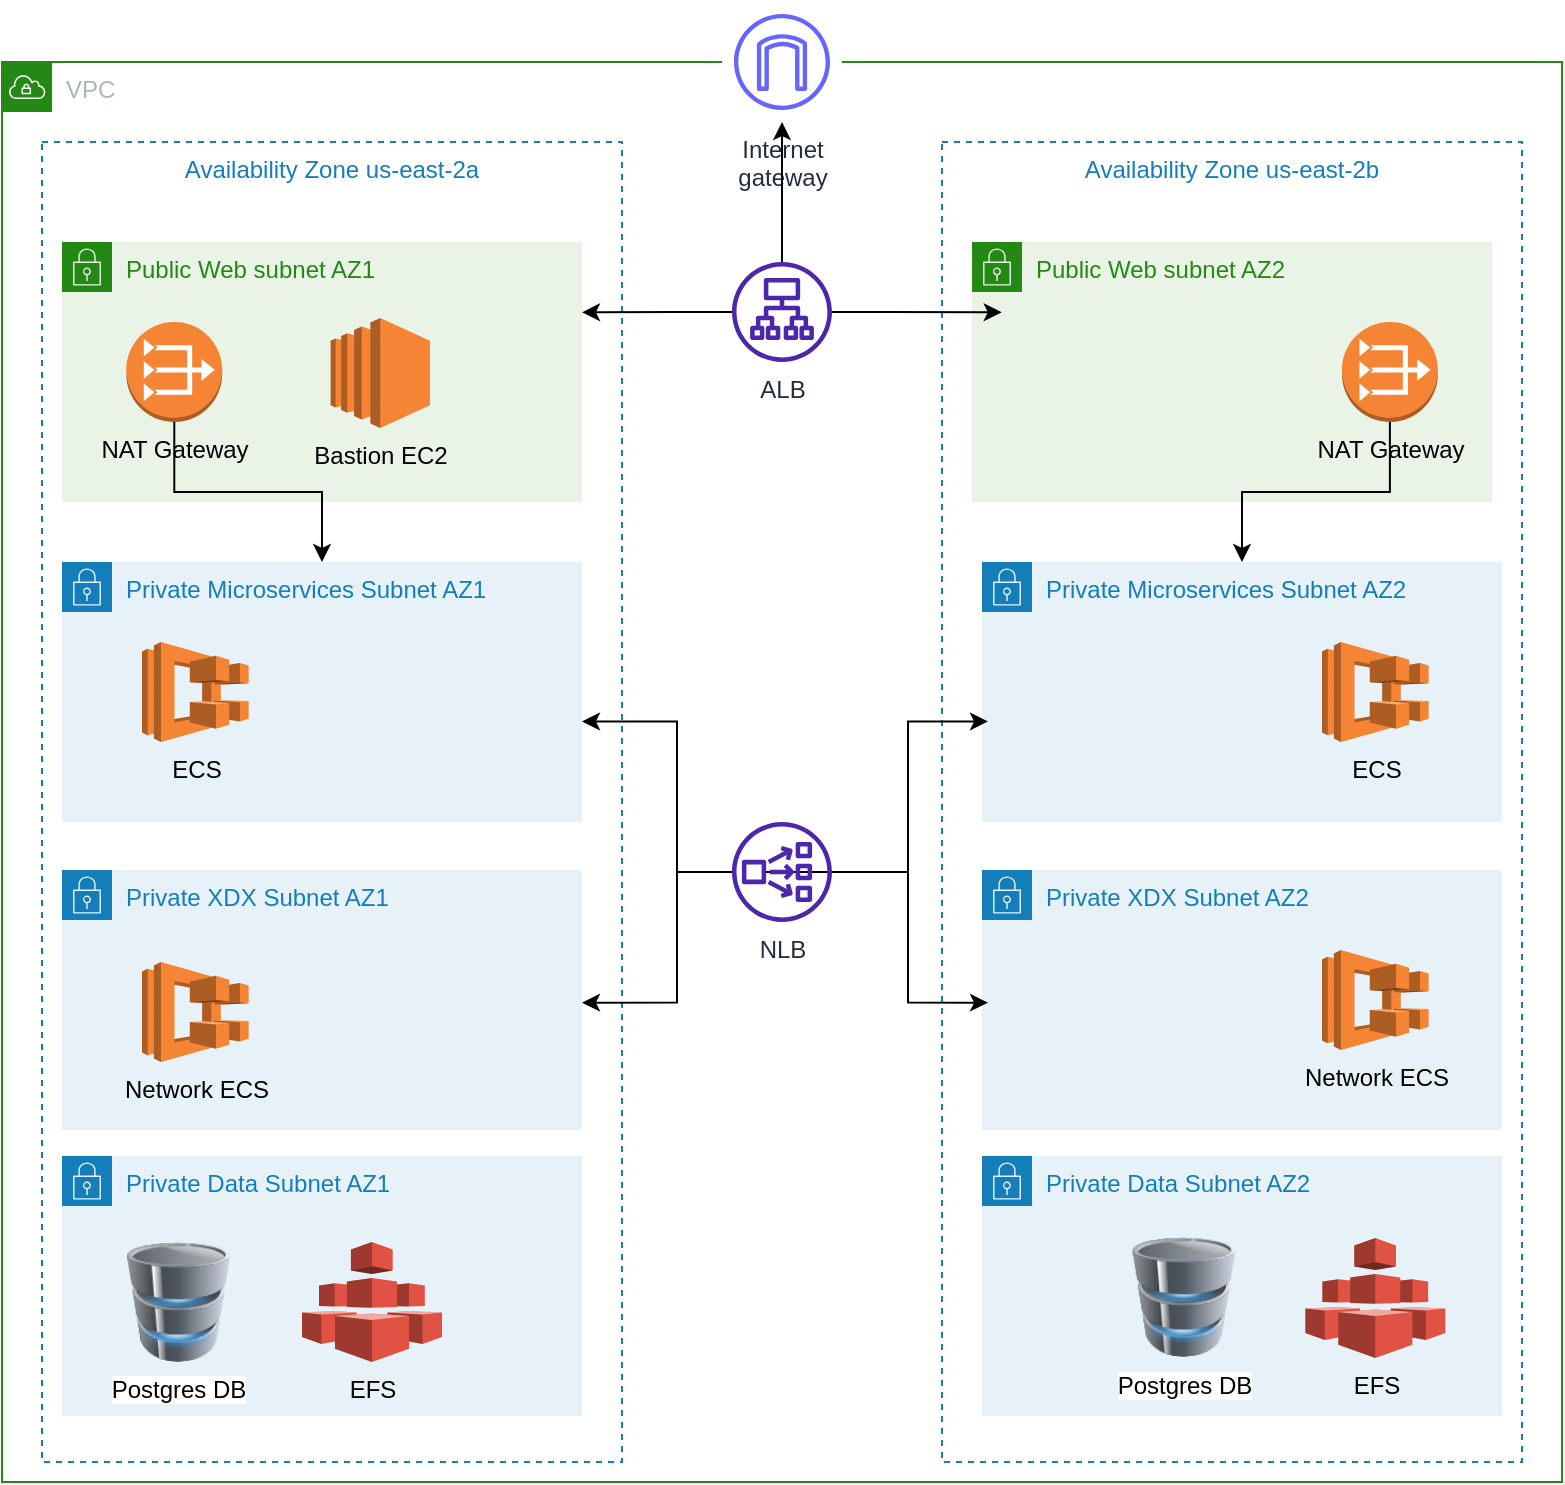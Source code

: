 <mxfile version="20.0.2" type="github">
  <diagram id="nhklYv_8QrPBKbGVrYiV" name="Page-1">
    <mxGraphModel dx="1285" dy="769" grid="1" gridSize="10" guides="1" tooltips="1" connect="1" arrows="1" fold="1" page="1" pageScale="1" pageWidth="827" pageHeight="1169" math="0" shadow="0">
      <root>
        <mxCell id="0" />
        <mxCell id="1" parent="0" />
        <mxCell id="lYBS7tri8tgWxixySMel-1" value="VPC" style="points=[[0,0],[0.25,0],[0.5,0],[0.75,0],[1,0],[1,0.25],[1,0.5],[1,0.75],[1,1],[0.75,1],[0.5,1],[0.25,1],[0,1],[0,0.75],[0,0.5],[0,0.25]];outlineConnect=0;gradientColor=none;html=1;whiteSpace=wrap;fontSize=12;fontStyle=0;container=1;pointerEvents=0;collapsible=0;recursiveResize=0;shape=mxgraph.aws4.group;grIcon=mxgraph.aws4.group_vpc;strokeColor=#248814;fillColor=none;verticalAlign=top;align=left;spacingLeft=30;fontColor=#AAB7B8;dashed=0;" parent="1" vertex="1">
          <mxGeometry x="20" y="50" width="780" height="710" as="geometry" />
        </mxCell>
        <mxCell id="lYBS7tri8tgWxixySMel-4" value="Availability Zone us-east-2a" style="fillColor=none;strokeColor=#147EBA;dashed=1;verticalAlign=top;fontStyle=0;fontColor=#147EBA;" parent="lYBS7tri8tgWxixySMel-1" vertex="1">
          <mxGeometry x="20" y="40" width="290" height="660" as="geometry" />
        </mxCell>
        <mxCell id="lYBS7tri8tgWxixySMel-3" value="Availability Zone us-east-2b" style="fillColor=none;strokeColor=#147EBA;dashed=1;verticalAlign=top;fontStyle=0;fontColor=#147EBA;" parent="lYBS7tri8tgWxixySMel-1" vertex="1">
          <mxGeometry x="470" y="40" width="290" height="660" as="geometry" />
        </mxCell>
        <mxCell id="lYBS7tri8tgWxixySMel-5" value="Public Web subnet AZ1" style="points=[[0,0],[0.25,0],[0.5,0],[0.75,0],[1,0],[1,0.25],[1,0.5],[1,0.75],[1,1],[0.75,1],[0.5,1],[0.25,1],[0,1],[0,0.75],[0,0.5],[0,0.25]];outlineConnect=0;gradientColor=none;html=1;whiteSpace=wrap;fontSize=12;fontStyle=0;container=1;pointerEvents=0;collapsible=0;recursiveResize=0;shape=mxgraph.aws4.group;grIcon=mxgraph.aws4.group_security_group;grStroke=0;strokeColor=#248814;fillColor=#E9F3E6;verticalAlign=top;align=left;spacingLeft=30;fontColor=#248814;dashed=0;" parent="lYBS7tri8tgWxixySMel-1" vertex="1">
          <mxGeometry x="30" y="90" width="260" height="130" as="geometry" />
        </mxCell>
        <mxCell id="lYBS7tri8tgWxixySMel-6" value="Public Web subnet AZ2" style="points=[[0,0],[0.25,0],[0.5,0],[0.75,0],[1,0],[1,0.25],[1,0.5],[1,0.75],[1,1],[0.75,1],[0.5,1],[0.25,1],[0,1],[0,0.75],[0,0.5],[0,0.25]];outlineConnect=0;gradientColor=none;html=1;whiteSpace=wrap;fontSize=12;fontStyle=0;container=1;pointerEvents=0;collapsible=0;recursiveResize=0;shape=mxgraph.aws4.group;grIcon=mxgraph.aws4.group_security_group;grStroke=0;strokeColor=#248814;fillColor=#E9F3E6;verticalAlign=top;align=left;spacingLeft=30;fontColor=#248814;dashed=0;" parent="lYBS7tri8tgWxixySMel-1" vertex="1">
          <mxGeometry x="485" y="90" width="260" height="130" as="geometry" />
        </mxCell>
        <mxCell id="lYBS7tri8tgWxixySMel-7" value="Private&amp;nbsp;Microservices Subnet AZ1" style="points=[[0,0],[0.25,0],[0.5,0],[0.75,0],[1,0],[1,0.25],[1,0.5],[1,0.75],[1,1],[0.75,1],[0.5,1],[0.25,1],[0,1],[0,0.75],[0,0.5],[0,0.25]];outlineConnect=0;gradientColor=none;html=1;whiteSpace=wrap;fontSize=12;fontStyle=0;container=1;pointerEvents=0;collapsible=0;recursiveResize=0;shape=mxgraph.aws4.group;grIcon=mxgraph.aws4.group_security_group;grStroke=0;strokeColor=#147EBA;fillColor=#E6F2F8;verticalAlign=top;align=left;spacingLeft=30;fontColor=#147EBA;dashed=0;" parent="lYBS7tri8tgWxixySMel-1" vertex="1">
          <mxGeometry x="30" y="250" width="260" height="130" as="geometry" />
        </mxCell>
        <mxCell id="lYBS7tri8tgWxixySMel-9" value="Private&amp;nbsp;Data Subnet AZ1" style="points=[[0,0],[0.25,0],[0.5,0],[0.75,0],[1,0],[1,0.25],[1,0.5],[1,0.75],[1,1],[0.75,1],[0.5,1],[0.25,1],[0,1],[0,0.75],[0,0.5],[0,0.25]];outlineConnect=0;gradientColor=none;html=1;whiteSpace=wrap;fontSize=12;fontStyle=0;container=1;pointerEvents=0;collapsible=0;recursiveResize=0;shape=mxgraph.aws4.group;grIcon=mxgraph.aws4.group_security_group;grStroke=0;strokeColor=#147EBA;fillColor=#E6F2F8;verticalAlign=top;align=left;spacingLeft=30;fontColor=#147EBA;dashed=0;" parent="lYBS7tri8tgWxixySMel-1" vertex="1">
          <mxGeometry x="30" y="547" width="260" height="130" as="geometry" />
        </mxCell>
        <mxCell id="lYBS7tri8tgWxixySMel-8" value="Private XDX Subnet AZ1" style="points=[[0,0],[0.25,0],[0.5,0],[0.75,0],[1,0],[1,0.25],[1,0.5],[1,0.75],[1,1],[0.75,1],[0.5,1],[0.25,1],[0,1],[0,0.75],[0,0.5],[0,0.25]];outlineConnect=0;gradientColor=none;html=1;whiteSpace=wrap;fontSize=12;fontStyle=0;container=1;pointerEvents=0;collapsible=0;recursiveResize=0;shape=mxgraph.aws4.group;grIcon=mxgraph.aws4.group_security_group;grStroke=0;strokeColor=#147EBA;fillColor=#E6F2F8;verticalAlign=top;align=left;spacingLeft=30;fontColor=#147EBA;dashed=0;" parent="lYBS7tri8tgWxixySMel-1" vertex="1">
          <mxGeometry x="30" y="404" width="260" height="130" as="geometry" />
        </mxCell>
        <mxCell id="lYBS7tri8tgWxixySMel-10" value="Private&amp;nbsp;Microservices Subnet AZ2" style="points=[[0,0],[0.25,0],[0.5,0],[0.75,0],[1,0],[1,0.25],[1,0.5],[1,0.75],[1,1],[0.75,1],[0.5,1],[0.25,1],[0,1],[0,0.75],[0,0.5],[0,0.25]];outlineConnect=0;gradientColor=none;html=1;whiteSpace=wrap;fontSize=12;fontStyle=0;container=1;pointerEvents=0;collapsible=0;recursiveResize=0;shape=mxgraph.aws4.group;grIcon=mxgraph.aws4.group_security_group;grStroke=0;strokeColor=#147EBA;fillColor=#E6F2F8;verticalAlign=top;align=left;spacingLeft=30;fontColor=#147EBA;dashed=0;" parent="lYBS7tri8tgWxixySMel-1" vertex="1">
          <mxGeometry x="490" y="250" width="260" height="130" as="geometry" />
        </mxCell>
        <mxCell id="lYBS7tri8tgWxixySMel-11" value="Private&amp;nbsp;Data Subnet AZ2" style="points=[[0,0],[0.25,0],[0.5,0],[0.75,0],[1,0],[1,0.25],[1,0.5],[1,0.75],[1,1],[0.75,1],[0.5,1],[0.25,1],[0,1],[0,0.75],[0,0.5],[0,0.25]];outlineConnect=0;gradientColor=none;html=1;whiteSpace=wrap;fontSize=12;fontStyle=0;container=1;pointerEvents=0;collapsible=0;recursiveResize=0;shape=mxgraph.aws4.group;grIcon=mxgraph.aws4.group_security_group;grStroke=0;strokeColor=#147EBA;fillColor=#E6F2F8;verticalAlign=top;align=left;spacingLeft=30;fontColor=#147EBA;dashed=0;" parent="lYBS7tri8tgWxixySMel-1" vertex="1">
          <mxGeometry x="490" y="547" width="260" height="130" as="geometry" />
        </mxCell>
        <mxCell id="lYBS7tri8tgWxixySMel-47" value="EFS" style="outlineConnect=0;dashed=0;verticalLabelPosition=bottom;verticalAlign=top;align=center;html=1;shape=mxgraph.aws3.efs;fillColor=#E05243;gradientColor=none;labelBackgroundColor=none;strokeColor=#6666FF;" parent="lYBS7tri8tgWxixySMel-11" vertex="1">
          <mxGeometry x="161.67" y="41" width="70" height="60" as="geometry" />
        </mxCell>
        <mxCell id="lYBS7tri8tgWxixySMel-12" value="Private XDX Subnet AZ2" style="points=[[0,0],[0.25,0],[0.5,0],[0.75,0],[1,0],[1,0.25],[1,0.5],[1,0.75],[1,1],[0.75,1],[0.5,1],[0.25,1],[0,1],[0,0.75],[0,0.5],[0,0.25]];outlineConnect=0;gradientColor=none;html=1;whiteSpace=wrap;fontSize=12;fontStyle=0;container=1;pointerEvents=0;collapsible=0;recursiveResize=0;shape=mxgraph.aws4.group;grIcon=mxgraph.aws4.group_security_group;grStroke=0;strokeColor=#147EBA;fillColor=#E6F2F8;verticalAlign=top;align=left;spacingLeft=30;fontColor=#147EBA;dashed=0;" parent="lYBS7tri8tgWxixySMel-1" vertex="1">
          <mxGeometry x="490" y="404" width="260" height="130" as="geometry" />
        </mxCell>
        <mxCell id="lYBS7tri8tgWxixySMel-19" value="Network ECS" style="outlineConnect=0;dashed=0;verticalLabelPosition=bottom;verticalAlign=top;align=center;html=1;shape=mxgraph.aws3.ecs;fillColor=#F58534;gradientColor=none;strokeColor=#6666FF;" parent="lYBS7tri8tgWxixySMel-12" vertex="1">
          <mxGeometry x="170" y="40" width="53.33" height="50" as="geometry" />
        </mxCell>
        <mxCell id="lYBS7tri8tgWxixySMel-13" value="Internet&#xa;gateway" style="sketch=0;outlineConnect=0;fontColor=#232F3E;gradientColor=none;strokeColor=#6666FF;fillColor=#ffffff;dashed=0;verticalLabelPosition=bottom;verticalAlign=top;align=center;html=1;fontSize=12;fontStyle=0;aspect=fixed;shape=mxgraph.aws4.resourceIcon;resIcon=mxgraph.aws4.internet_gateway;" parent="lYBS7tri8tgWxixySMel-1" vertex="1">
          <mxGeometry x="360" y="-30" width="60" height="60" as="geometry" />
        </mxCell>
        <mxCell id="lYBS7tri8tgWxixySMel-16" value="ECS" style="outlineConnect=0;dashed=0;verticalLabelPosition=bottom;verticalAlign=top;align=center;html=1;shape=mxgraph.aws3.ecs;fillColor=#F58534;gradientColor=none;strokeColor=#6666FF;" parent="lYBS7tri8tgWxixySMel-1" vertex="1">
          <mxGeometry x="70" y="290" width="53.33" height="50" as="geometry" />
        </mxCell>
        <mxCell id="lYBS7tri8tgWxixySMel-17" value="ECS" style="outlineConnect=0;dashed=0;verticalLabelPosition=bottom;verticalAlign=top;align=center;html=1;shape=mxgraph.aws3.ecs;fillColor=#F58534;gradientColor=none;strokeColor=#6666FF;" parent="lYBS7tri8tgWxixySMel-1" vertex="1">
          <mxGeometry x="660" y="290" width="53.33" height="50" as="geometry" />
        </mxCell>
        <mxCell id="lYBS7tri8tgWxixySMel-18" value="Network ECS" style="outlineConnect=0;dashed=0;verticalLabelPosition=bottom;verticalAlign=top;align=center;html=1;shape=mxgraph.aws3.ecs;fillColor=#F58534;gradientColor=none;strokeColor=#6666FF;" parent="lYBS7tri8tgWxixySMel-1" vertex="1">
          <mxGeometry x="70" y="450" width="53.33" height="50" as="geometry" />
        </mxCell>
        <mxCell id="lYBS7tri8tgWxixySMel-20" value="Postgres DB" style="image;html=1;image=img/lib/clip_art/computers/Database_128x128.png;strokeColor=#6666FF;" parent="lYBS7tri8tgWxixySMel-1" vertex="1">
          <mxGeometry x="56.66" y="590" width="63.34" height="60" as="geometry" />
        </mxCell>
        <mxCell id="lYBS7tri8tgWxixySMel-23" value="Postgres DB" style="image;html=1;image=img/lib/clip_art/computers/Database_128x128.png;strokeColor=#6666FF;" parent="lYBS7tri8tgWxixySMel-1" vertex="1">
          <mxGeometry x="559.37" y="587.5" width="63.34" height="60" as="geometry" />
        </mxCell>
        <mxCell id="lYBS7tri8tgWxixySMel-26" style="edgeStyle=orthogonalEdgeStyle;rounded=0;orthogonalLoop=1;jettySize=auto;html=1;" parent="lYBS7tri8tgWxixySMel-1" source="lYBS7tri8tgWxixySMel-25" target="lYBS7tri8tgWxixySMel-13" edge="1">
          <mxGeometry relative="1" as="geometry" />
        </mxCell>
        <mxCell id="lYBS7tri8tgWxixySMel-38" style="edgeStyle=orthogonalEdgeStyle;rounded=0;orthogonalLoop=1;jettySize=auto;html=1;entryX=0.931;entryY=0.129;entryDx=0;entryDy=0;entryPerimeter=0;" parent="lYBS7tri8tgWxixySMel-1" source="lYBS7tri8tgWxixySMel-25" target="lYBS7tri8tgWxixySMel-4" edge="1">
          <mxGeometry relative="1" as="geometry" />
        </mxCell>
        <mxCell id="lYBS7tri8tgWxixySMel-39" style="edgeStyle=orthogonalEdgeStyle;rounded=0;orthogonalLoop=1;jettySize=auto;html=1;entryX=0.103;entryY=0.129;entryDx=0;entryDy=0;entryPerimeter=0;" parent="lYBS7tri8tgWxixySMel-1" source="lYBS7tri8tgWxixySMel-25" target="lYBS7tri8tgWxixySMel-3" edge="1">
          <mxGeometry relative="1" as="geometry" />
        </mxCell>
        <mxCell id="lYBS7tri8tgWxixySMel-25" value="ALB" style="sketch=0;outlineConnect=0;fontColor=#232F3E;gradientColor=none;fillColor=#4D27AA;strokeColor=none;dashed=0;verticalLabelPosition=bottom;verticalAlign=top;align=center;html=1;fontSize=12;fontStyle=0;aspect=fixed;pointerEvents=1;shape=mxgraph.aws4.application_load_balancer;" parent="lYBS7tri8tgWxixySMel-1" vertex="1">
          <mxGeometry x="365" y="100" width="50" height="50" as="geometry" />
        </mxCell>
        <mxCell id="lYBS7tri8tgWxixySMel-29" style="edgeStyle=orthogonalEdgeStyle;rounded=0;orthogonalLoop=1;jettySize=auto;html=1;entryX=0.069;entryY=0.652;entryDx=0;entryDy=0;entryPerimeter=0;" parent="lYBS7tri8tgWxixySMel-1" edge="1">
          <mxGeometry relative="1" as="geometry">
            <mxPoint x="381" y="405" as="sourcePoint" />
            <mxPoint x="493.01" y="470.32" as="targetPoint" />
            <Array as="points">
              <mxPoint x="453" y="405" />
              <mxPoint x="453" y="470" />
            </Array>
          </mxGeometry>
        </mxCell>
        <mxCell id="lYBS7tri8tgWxixySMel-30" style="edgeStyle=orthogonalEdgeStyle;rounded=0;orthogonalLoop=1;jettySize=auto;html=1;entryX=0.931;entryY=0.652;entryDx=0;entryDy=0;entryPerimeter=0;" parent="lYBS7tri8tgWxixySMel-1" source="lYBS7tri8tgWxixySMel-27" target="lYBS7tri8tgWxixySMel-4" edge="1">
          <mxGeometry relative="1" as="geometry" />
        </mxCell>
        <mxCell id="lYBS7tri8tgWxixySMel-36" style="edgeStyle=orthogonalEdgeStyle;rounded=0;orthogonalLoop=1;jettySize=auto;html=1;entryX=0.931;entryY=0.439;entryDx=0;entryDy=0;entryPerimeter=0;" parent="lYBS7tri8tgWxixySMel-1" source="lYBS7tri8tgWxixySMel-27" target="lYBS7tri8tgWxixySMel-4" edge="1">
          <mxGeometry relative="1" as="geometry" />
        </mxCell>
        <mxCell id="lYBS7tri8tgWxixySMel-37" style="edgeStyle=orthogonalEdgeStyle;rounded=0;orthogonalLoop=1;jettySize=auto;html=1;entryX=0.069;entryY=0.439;entryDx=0;entryDy=0;entryPerimeter=0;" parent="lYBS7tri8tgWxixySMel-1" edge="1">
          <mxGeometry relative="1" as="geometry">
            <mxPoint x="418" y="405" as="sourcePoint" />
            <mxPoint x="493.01" y="329.74" as="targetPoint" />
            <Array as="points">
              <mxPoint x="453" y="405" />
              <mxPoint x="453" y="330" />
            </Array>
          </mxGeometry>
        </mxCell>
        <mxCell id="lYBS7tri8tgWxixySMel-27" value="NLB" style="sketch=0;outlineConnect=0;fontColor=#232F3E;gradientColor=none;fillColor=#4D27AA;strokeColor=none;dashed=0;verticalLabelPosition=bottom;verticalAlign=top;align=center;html=1;fontSize=12;fontStyle=0;aspect=fixed;pointerEvents=1;shape=mxgraph.aws4.network_load_balancer;" parent="lYBS7tri8tgWxixySMel-1" vertex="1">
          <mxGeometry x="365" y="380" width="50" height="50" as="geometry" />
        </mxCell>
        <mxCell id="lYBS7tri8tgWxixySMel-42" style="edgeStyle=orthogonalEdgeStyle;rounded=0;orthogonalLoop=1;jettySize=auto;html=1;" parent="lYBS7tri8tgWxixySMel-1" source="lYBS7tri8tgWxixySMel-2" target="lYBS7tri8tgWxixySMel-7" edge="1">
          <mxGeometry relative="1" as="geometry" />
        </mxCell>
        <mxCell id="lYBS7tri8tgWxixySMel-2" value="NAT Gateway" style="outlineConnect=0;dashed=0;verticalLabelPosition=bottom;verticalAlign=top;align=center;html=1;shape=mxgraph.aws3.vpc_nat_gateway;fillColor=#F58534;gradientColor=none;" parent="lYBS7tri8tgWxixySMel-1" vertex="1">
          <mxGeometry x="62.16" y="130" width="47.92" height="50" as="geometry" />
        </mxCell>
        <mxCell id="lYBS7tri8tgWxixySMel-43" style="edgeStyle=orthogonalEdgeStyle;rounded=0;orthogonalLoop=1;jettySize=auto;html=1;" parent="lYBS7tri8tgWxixySMel-1" source="lYBS7tri8tgWxixySMel-41" target="lYBS7tri8tgWxixySMel-10" edge="1">
          <mxGeometry relative="1" as="geometry" />
        </mxCell>
        <mxCell id="lYBS7tri8tgWxixySMel-41" value="NAT Gateway" style="outlineConnect=0;dashed=0;verticalLabelPosition=bottom;verticalAlign=top;align=center;html=1;shape=mxgraph.aws3.vpc_nat_gateway;fillColor=#F58534;gradientColor=none;" parent="lYBS7tri8tgWxixySMel-1" vertex="1">
          <mxGeometry x="670" y="130" width="47.92" height="50" as="geometry" />
        </mxCell>
        <mxCell id="lYBS7tri8tgWxixySMel-46" value="EFS" style="outlineConnect=0;dashed=0;verticalLabelPosition=bottom;verticalAlign=top;align=center;html=1;shape=mxgraph.aws3.efs;fillColor=#E05243;gradientColor=none;labelBackgroundColor=none;strokeColor=#6666FF;" parent="lYBS7tri8tgWxixySMel-1" vertex="1">
          <mxGeometry x="150" y="590" width="70" height="60" as="geometry" />
        </mxCell>
        <mxCell id="qFPtzPu0HUTSvxiYBvmY-2" value="Bastion EC2" style="outlineConnect=0;dashed=0;verticalLabelPosition=bottom;verticalAlign=top;align=center;html=1;shape=mxgraph.aws3.ec2;fillColor=#F58534;gradientColor=none;labelBackgroundColor=none;strokeColor=#6666FF;" vertex="1" parent="lYBS7tri8tgWxixySMel-1">
          <mxGeometry x="164.33" y="128" width="49.67" height="55" as="geometry" />
        </mxCell>
      </root>
    </mxGraphModel>
  </diagram>
</mxfile>
